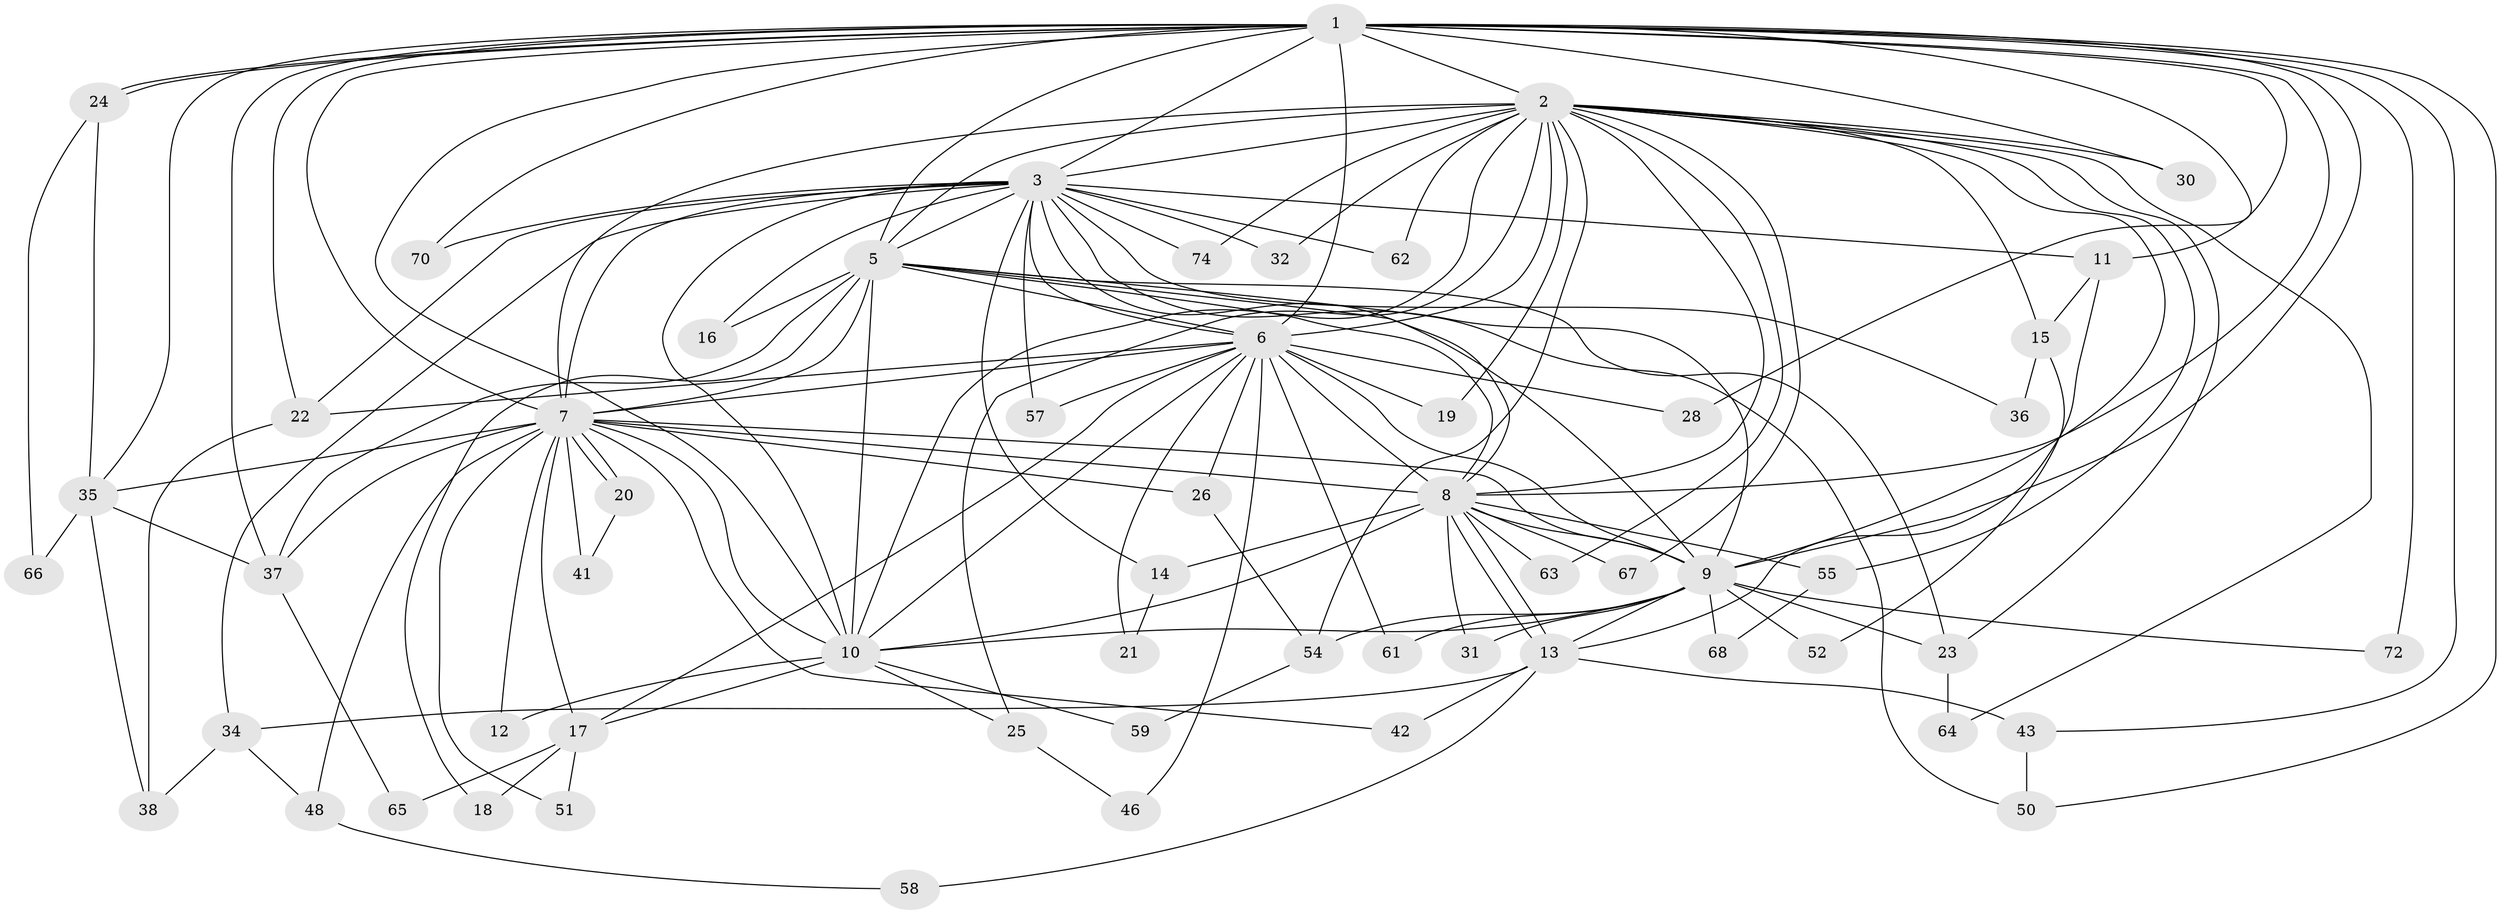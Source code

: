 // Generated by graph-tools (version 1.1) at 2025/51/02/27/25 19:51:46]
// undirected, 58 vertices, 145 edges
graph export_dot {
graph [start="1"]
  node [color=gray90,style=filled];
  1 [super="+53"];
  2 [super="+4"];
  3 [super="+77"];
  5 [super="+29"];
  6 [super="+45"];
  7 [super="+44"];
  8 [super="+75"];
  9 [super="+40"];
  10 [super="+71"];
  11 [super="+73"];
  12;
  13 [super="+33"];
  14;
  15;
  16;
  17 [super="+27"];
  18;
  19;
  20;
  21;
  22 [super="+56"];
  23 [super="+49"];
  24;
  25;
  26;
  28;
  30;
  31;
  32;
  34;
  35 [super="+76"];
  36;
  37 [super="+39"];
  38;
  41;
  42;
  43 [super="+47"];
  46;
  48;
  50 [super="+60"];
  51;
  52;
  54 [super="+69"];
  55;
  57;
  58;
  59;
  61;
  62;
  63;
  64;
  65;
  66;
  67;
  68;
  70;
  72;
  74;
  1 -- 2 [weight=2];
  1 -- 3;
  1 -- 5;
  1 -- 6;
  1 -- 7 [weight=2];
  1 -- 8;
  1 -- 9;
  1 -- 10;
  1 -- 11 [weight=2];
  1 -- 22;
  1 -- 24;
  1 -- 24;
  1 -- 28;
  1 -- 30;
  1 -- 37;
  1 -- 43;
  1 -- 50;
  1 -- 70;
  1 -- 72;
  1 -- 35;
  2 -- 3 [weight=2];
  2 -- 5 [weight=2];
  2 -- 6 [weight=2];
  2 -- 7 [weight=2];
  2 -- 8 [weight=2];
  2 -- 9 [weight=2];
  2 -- 10 [weight=2];
  2 -- 15;
  2 -- 54;
  2 -- 55;
  2 -- 64;
  2 -- 67;
  2 -- 74;
  2 -- 19;
  2 -- 25;
  2 -- 30;
  2 -- 32;
  2 -- 62;
  2 -- 63;
  2 -- 23;
  3 -- 5;
  3 -- 6;
  3 -- 7;
  3 -- 8;
  3 -- 9;
  3 -- 10;
  3 -- 11;
  3 -- 14;
  3 -- 16;
  3 -- 32;
  3 -- 34;
  3 -- 36;
  3 -- 57;
  3 -- 62;
  3 -- 70;
  3 -- 74;
  3 -- 22;
  5 -- 6;
  5 -- 7;
  5 -- 8 [weight=2];
  5 -- 9;
  5 -- 10 [weight=3];
  5 -- 16;
  5 -- 18;
  5 -- 23;
  5 -- 37;
  5 -- 50;
  6 -- 7;
  6 -- 8;
  6 -- 9 [weight=2];
  6 -- 10;
  6 -- 19;
  6 -- 21;
  6 -- 22;
  6 -- 26;
  6 -- 28;
  6 -- 46;
  6 -- 57;
  6 -- 61;
  6 -- 17;
  7 -- 8;
  7 -- 9;
  7 -- 10;
  7 -- 12;
  7 -- 17;
  7 -- 20;
  7 -- 20;
  7 -- 26;
  7 -- 35;
  7 -- 41;
  7 -- 42;
  7 -- 48;
  7 -- 51;
  7 -- 37;
  8 -- 9;
  8 -- 10;
  8 -- 13;
  8 -- 13;
  8 -- 14;
  8 -- 31;
  8 -- 55;
  8 -- 63;
  8 -- 67;
  9 -- 10;
  9 -- 23;
  9 -- 31;
  9 -- 52;
  9 -- 61;
  9 -- 68;
  9 -- 72;
  9 -- 54;
  9 -- 13;
  10 -- 12;
  10 -- 17;
  10 -- 25;
  10 -- 59;
  11 -- 15;
  11 -- 13;
  13 -- 34;
  13 -- 42;
  13 -- 43 [weight=2];
  13 -- 58;
  14 -- 21;
  15 -- 36;
  15 -- 52;
  17 -- 18;
  17 -- 51;
  17 -- 65;
  20 -- 41;
  22 -- 38;
  23 -- 64;
  24 -- 35;
  24 -- 66;
  25 -- 46;
  26 -- 54;
  34 -- 38;
  34 -- 48;
  35 -- 38;
  35 -- 66;
  35 -- 37;
  37 -- 65;
  43 -- 50;
  48 -- 58;
  54 -- 59;
  55 -- 68;
}
